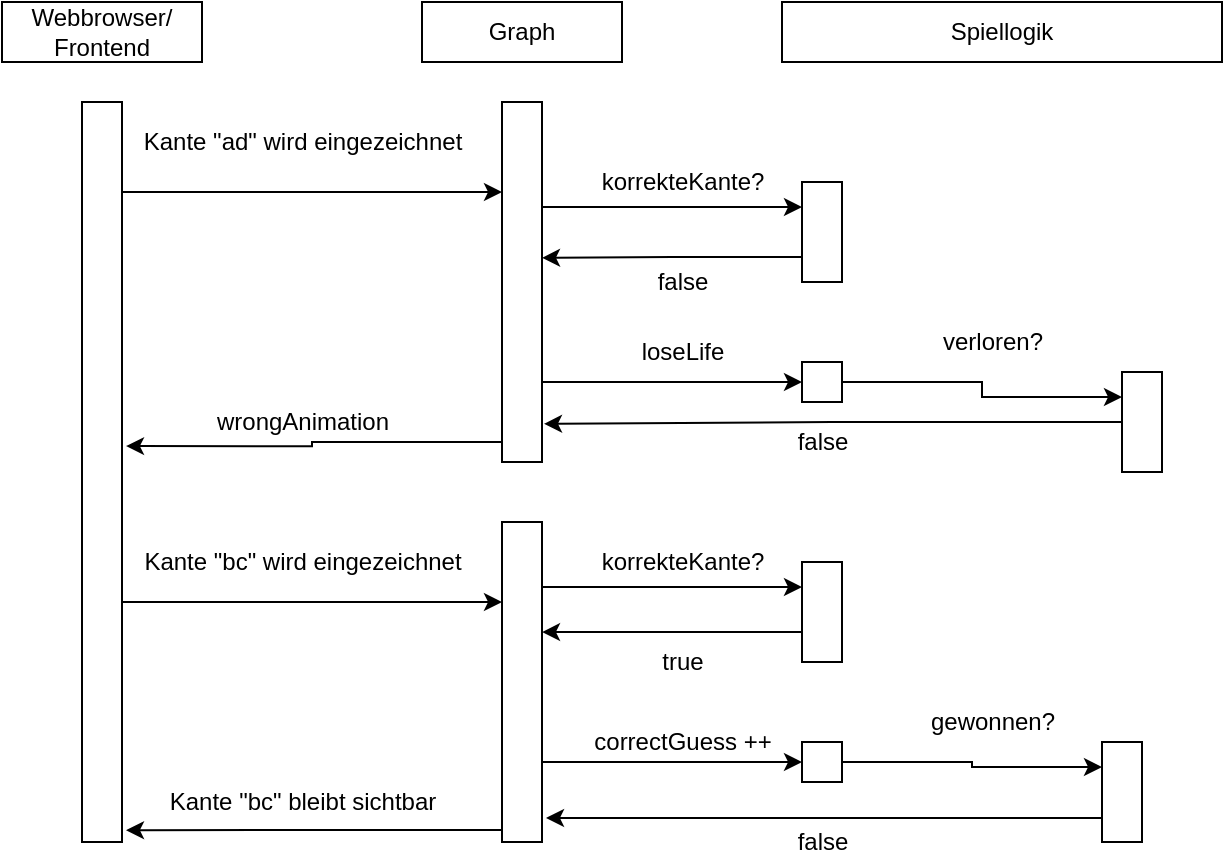 <mxfile version="14.4.3" type="github">
  <diagram id="e32eP27kXgKuwYGIk1JO" name="Page-1">
    <mxGraphModel dx="1422" dy="762" grid="1" gridSize="10" guides="1" tooltips="1" connect="1" arrows="1" fold="1" page="1" pageScale="1" pageWidth="827" pageHeight="1169" math="0" shadow="0">
      <root>
        <mxCell id="0" />
        <mxCell id="1" parent="0" />
        <mxCell id="x_ZEV6mPzWl-8u_seZXj-33" style="edgeStyle=orthogonalEdgeStyle;rounded=0;orthogonalLoop=1;jettySize=auto;html=1;entryX=0;entryY=0.25;entryDx=0;entryDy=0;" edge="1" parent="1" source="x_ZEV6mPzWl-8u_seZXj-1" target="x_ZEV6mPzWl-8u_seZXj-3">
          <mxGeometry relative="1" as="geometry">
            <Array as="points">
              <mxPoint x="120" y="165" />
              <mxPoint x="120" y="165" />
            </Array>
          </mxGeometry>
        </mxCell>
        <mxCell id="x_ZEV6mPzWl-8u_seZXj-47" style="edgeStyle=orthogonalEdgeStyle;rounded=0;orthogonalLoop=1;jettySize=auto;html=1;entryX=0;entryY=0.25;entryDx=0;entryDy=0;" edge="1" parent="1" source="x_ZEV6mPzWl-8u_seZXj-1" target="x_ZEV6mPzWl-8u_seZXj-22">
          <mxGeometry relative="1" as="geometry">
            <Array as="points">
              <mxPoint x="170" y="370" />
              <mxPoint x="170" y="370" />
            </Array>
          </mxGeometry>
        </mxCell>
        <mxCell id="x_ZEV6mPzWl-8u_seZXj-1" value="" style="rounded=0;whiteSpace=wrap;html=1;" vertex="1" parent="1">
          <mxGeometry x="80" y="120" width="20" height="370" as="geometry" />
        </mxCell>
        <mxCell id="x_ZEV6mPzWl-8u_seZXj-34" style="edgeStyle=orthogonalEdgeStyle;rounded=0;orthogonalLoop=1;jettySize=auto;html=1;entryX=0;entryY=0.25;entryDx=0;entryDy=0;" edge="1" parent="1" source="x_ZEV6mPzWl-8u_seZXj-3" target="x_ZEV6mPzWl-8u_seZXj-6">
          <mxGeometry relative="1" as="geometry">
            <Array as="points">
              <mxPoint x="375" y="173" />
            </Array>
          </mxGeometry>
        </mxCell>
        <mxCell id="x_ZEV6mPzWl-8u_seZXj-37" style="edgeStyle=orthogonalEdgeStyle;rounded=0;orthogonalLoop=1;jettySize=auto;html=1;entryX=0;entryY=0.5;entryDx=0;entryDy=0;" edge="1" parent="1" source="x_ZEV6mPzWl-8u_seZXj-3" target="x_ZEV6mPzWl-8u_seZXj-18">
          <mxGeometry relative="1" as="geometry">
            <Array as="points">
              <mxPoint x="330" y="260" />
              <mxPoint x="330" y="260" />
            </Array>
          </mxGeometry>
        </mxCell>
        <mxCell id="x_ZEV6mPzWl-8u_seZXj-46" style="edgeStyle=orthogonalEdgeStyle;rounded=0;orthogonalLoop=1;jettySize=auto;html=1;entryX=1.1;entryY=0.465;entryDx=0;entryDy=0;entryPerimeter=0;" edge="1" parent="1" source="x_ZEV6mPzWl-8u_seZXj-3" target="x_ZEV6mPzWl-8u_seZXj-1">
          <mxGeometry relative="1" as="geometry">
            <Array as="points">
              <mxPoint x="195" y="290" />
              <mxPoint x="195" y="292" />
            </Array>
          </mxGeometry>
        </mxCell>
        <mxCell id="x_ZEV6mPzWl-8u_seZXj-3" value="" style="rounded=0;whiteSpace=wrap;html=1;" vertex="1" parent="1">
          <mxGeometry x="290" y="120" width="20" height="180" as="geometry" />
        </mxCell>
        <mxCell id="x_ZEV6mPzWl-8u_seZXj-5" value="Kante &quot;ad&quot; wird eingezeichnet" style="text;html=1;align=center;verticalAlign=middle;resizable=0;points=[];autosize=1;" vertex="1" parent="1">
          <mxGeometry x="105" y="130" width="170" height="20" as="geometry" />
        </mxCell>
        <mxCell id="x_ZEV6mPzWl-8u_seZXj-36" style="edgeStyle=orthogonalEdgeStyle;rounded=0;orthogonalLoop=1;jettySize=auto;html=1;exitX=0;exitY=0.75;exitDx=0;exitDy=0;entryX=1;entryY=0.433;entryDx=0;entryDy=0;entryPerimeter=0;" edge="1" parent="1" source="x_ZEV6mPzWl-8u_seZXj-6" target="x_ZEV6mPzWl-8u_seZXj-3">
          <mxGeometry relative="1" as="geometry" />
        </mxCell>
        <mxCell id="x_ZEV6mPzWl-8u_seZXj-6" value="" style="rounded=0;whiteSpace=wrap;html=1;" vertex="1" parent="1">
          <mxGeometry x="440" y="160" width="20" height="50" as="geometry" />
        </mxCell>
        <mxCell id="x_ZEV6mPzWl-8u_seZXj-14" value="korrekteKante?" style="text;html=1;align=center;verticalAlign=middle;resizable=0;points=[];autosize=1;" vertex="1" parent="1">
          <mxGeometry x="330" y="150" width="100" height="20" as="geometry" />
        </mxCell>
        <mxCell id="x_ZEV6mPzWl-8u_seZXj-15" value="false" style="text;html=1;align=center;verticalAlign=middle;resizable=0;points=[];autosize=1;" vertex="1" parent="1">
          <mxGeometry x="360" y="200" width="40" height="20" as="geometry" />
        </mxCell>
        <mxCell id="x_ZEV6mPzWl-8u_seZXj-17" value="loseLife" style="text;html=1;align=center;verticalAlign=middle;resizable=0;points=[];autosize=1;" vertex="1" parent="1">
          <mxGeometry x="350" y="235" width="60" height="20" as="geometry" />
        </mxCell>
        <mxCell id="x_ZEV6mPzWl-8u_seZXj-43" style="edgeStyle=orthogonalEdgeStyle;rounded=0;orthogonalLoop=1;jettySize=auto;html=1;entryX=0;entryY=0.25;entryDx=0;entryDy=0;" edge="1" parent="1" source="x_ZEV6mPzWl-8u_seZXj-18" target="x_ZEV6mPzWl-8u_seZXj-30">
          <mxGeometry relative="1" as="geometry" />
        </mxCell>
        <mxCell id="x_ZEV6mPzWl-8u_seZXj-18" value="" style="rounded=0;whiteSpace=wrap;html=1;" vertex="1" parent="1">
          <mxGeometry x="440" y="250" width="20" height="20" as="geometry" />
        </mxCell>
        <mxCell id="x_ZEV6mPzWl-8u_seZXj-20" value="wrongAnimation" style="text;html=1;align=center;verticalAlign=middle;resizable=0;points=[];autosize=1;" vertex="1" parent="1">
          <mxGeometry x="140" y="270" width="100" height="20" as="geometry" />
        </mxCell>
        <mxCell id="x_ZEV6mPzWl-8u_seZXj-21" value="Kante &quot;bc&quot; wird eingezeichnet" style="text;html=1;align=center;verticalAlign=middle;resizable=0;points=[];autosize=1;" vertex="1" parent="1">
          <mxGeometry x="105" y="340" width="170" height="20" as="geometry" />
        </mxCell>
        <mxCell id="x_ZEV6mPzWl-8u_seZXj-50" style="edgeStyle=orthogonalEdgeStyle;rounded=0;orthogonalLoop=1;jettySize=auto;html=1;entryX=0;entryY=0.25;entryDx=0;entryDy=0;" edge="1" parent="1" source="x_ZEV6mPzWl-8u_seZXj-22" target="x_ZEV6mPzWl-8u_seZXj-26">
          <mxGeometry relative="1" as="geometry">
            <Array as="points">
              <mxPoint x="375" y="363" />
            </Array>
          </mxGeometry>
        </mxCell>
        <mxCell id="x_ZEV6mPzWl-8u_seZXj-52" style="edgeStyle=orthogonalEdgeStyle;rounded=0;orthogonalLoop=1;jettySize=auto;html=1;entryX=0;entryY=0.5;entryDx=0;entryDy=0;" edge="1" parent="1" source="x_ZEV6mPzWl-8u_seZXj-22" target="x_ZEV6mPzWl-8u_seZXj-27">
          <mxGeometry relative="1" as="geometry">
            <Array as="points">
              <mxPoint x="320" y="450" />
              <mxPoint x="320" y="450" />
            </Array>
          </mxGeometry>
        </mxCell>
        <mxCell id="x_ZEV6mPzWl-8u_seZXj-57" style="edgeStyle=orthogonalEdgeStyle;rounded=0;orthogonalLoop=1;jettySize=auto;html=1;entryX=1.1;entryY=0.984;entryDx=0;entryDy=0;entryPerimeter=0;" edge="1" parent="1" source="x_ZEV6mPzWl-8u_seZXj-22" target="x_ZEV6mPzWl-8u_seZXj-1">
          <mxGeometry relative="1" as="geometry">
            <Array as="points">
              <mxPoint x="260" y="484" />
              <mxPoint x="260" y="484" />
            </Array>
          </mxGeometry>
        </mxCell>
        <mxCell id="x_ZEV6mPzWl-8u_seZXj-22" value="" style="rounded=0;whiteSpace=wrap;html=1;" vertex="1" parent="1">
          <mxGeometry x="290" y="330" width="20" height="160" as="geometry" />
        </mxCell>
        <mxCell id="x_ZEV6mPzWl-8u_seZXj-23" value="korrekteKante?" style="text;html=1;align=center;verticalAlign=middle;resizable=0;points=[];autosize=1;" vertex="1" parent="1">
          <mxGeometry x="330" y="340" width="100" height="20" as="geometry" />
        </mxCell>
        <mxCell id="x_ZEV6mPzWl-8u_seZXj-24" value="true" style="text;html=1;align=center;verticalAlign=middle;resizable=0;points=[];autosize=1;" vertex="1" parent="1">
          <mxGeometry x="360" y="390" width="40" height="20" as="geometry" />
        </mxCell>
        <mxCell id="x_ZEV6mPzWl-8u_seZXj-25" value="correctGuess ++" style="text;html=1;align=center;verticalAlign=middle;resizable=0;points=[];autosize=1;" vertex="1" parent="1">
          <mxGeometry x="330" y="430" width="100" height="20" as="geometry" />
        </mxCell>
        <mxCell id="x_ZEV6mPzWl-8u_seZXj-51" style="edgeStyle=orthogonalEdgeStyle;rounded=0;orthogonalLoop=1;jettySize=auto;html=1;entryX=1;entryY=0.344;entryDx=0;entryDy=0;entryPerimeter=0;" edge="1" parent="1" source="x_ZEV6mPzWl-8u_seZXj-26" target="x_ZEV6mPzWl-8u_seZXj-22">
          <mxGeometry relative="1" as="geometry">
            <Array as="points">
              <mxPoint x="410" y="385" />
              <mxPoint x="410" y="385" />
            </Array>
          </mxGeometry>
        </mxCell>
        <mxCell id="x_ZEV6mPzWl-8u_seZXj-26" value="" style="rounded=0;whiteSpace=wrap;html=1;" vertex="1" parent="1">
          <mxGeometry x="440" y="350" width="20" height="50" as="geometry" />
        </mxCell>
        <mxCell id="x_ZEV6mPzWl-8u_seZXj-53" style="edgeStyle=orthogonalEdgeStyle;rounded=0;orthogonalLoop=1;jettySize=auto;html=1;entryX=0;entryY=0.25;entryDx=0;entryDy=0;" edge="1" parent="1" source="x_ZEV6mPzWl-8u_seZXj-27" target="x_ZEV6mPzWl-8u_seZXj-32">
          <mxGeometry relative="1" as="geometry" />
        </mxCell>
        <mxCell id="x_ZEV6mPzWl-8u_seZXj-27" value="" style="rounded=0;whiteSpace=wrap;html=1;" vertex="1" parent="1">
          <mxGeometry x="440" y="440" width="20" height="20" as="geometry" />
        </mxCell>
        <mxCell id="x_ZEV6mPzWl-8u_seZXj-28" value="Kante &quot;bc&quot; bleibt sichtbar" style="text;html=1;align=center;verticalAlign=middle;resizable=0;points=[];autosize=1;" vertex="1" parent="1">
          <mxGeometry x="115" y="460" width="150" height="20" as="geometry" />
        </mxCell>
        <mxCell id="x_ZEV6mPzWl-8u_seZXj-29" value="verloren?" style="text;html=1;align=center;verticalAlign=middle;resizable=0;points=[];autosize=1;" vertex="1" parent="1">
          <mxGeometry x="500" y="230" width="70" height="20" as="geometry" />
        </mxCell>
        <mxCell id="x_ZEV6mPzWl-8u_seZXj-44" style="edgeStyle=orthogonalEdgeStyle;rounded=0;orthogonalLoop=1;jettySize=auto;html=1;entryX=1.05;entryY=0.894;entryDx=0;entryDy=0;entryPerimeter=0;" edge="1" parent="1" source="x_ZEV6mPzWl-8u_seZXj-30" target="x_ZEV6mPzWl-8u_seZXj-3">
          <mxGeometry relative="1" as="geometry">
            <mxPoint x="320" y="280" as="targetPoint" />
          </mxGeometry>
        </mxCell>
        <mxCell id="x_ZEV6mPzWl-8u_seZXj-30" value="" style="rounded=0;whiteSpace=wrap;html=1;" vertex="1" parent="1">
          <mxGeometry x="600" y="255" width="20" height="50" as="geometry" />
        </mxCell>
        <mxCell id="x_ZEV6mPzWl-8u_seZXj-31" value="gewonnen?" style="text;html=1;align=center;verticalAlign=middle;resizable=0;points=[];autosize=1;" vertex="1" parent="1">
          <mxGeometry x="495" y="420" width="80" height="20" as="geometry" />
        </mxCell>
        <mxCell id="x_ZEV6mPzWl-8u_seZXj-54" style="edgeStyle=orthogonalEdgeStyle;rounded=0;orthogonalLoop=1;jettySize=auto;html=1;entryX=1.1;entryY=0.925;entryDx=0;entryDy=0;entryPerimeter=0;" edge="1" parent="1" source="x_ZEV6mPzWl-8u_seZXj-32" target="x_ZEV6mPzWl-8u_seZXj-22">
          <mxGeometry relative="1" as="geometry">
            <Array as="points">
              <mxPoint x="550" y="478" />
              <mxPoint x="550" y="478" />
            </Array>
          </mxGeometry>
        </mxCell>
        <mxCell id="x_ZEV6mPzWl-8u_seZXj-32" value="" style="rounded=0;whiteSpace=wrap;html=1;" vertex="1" parent="1">
          <mxGeometry x="590" y="440" width="20" height="50" as="geometry" />
        </mxCell>
        <mxCell id="x_ZEV6mPzWl-8u_seZXj-45" value="false" style="text;html=1;align=center;verticalAlign=middle;resizable=0;points=[];autosize=1;" vertex="1" parent="1">
          <mxGeometry x="430" y="280" width="40" height="20" as="geometry" />
        </mxCell>
        <mxCell id="x_ZEV6mPzWl-8u_seZXj-55" value="false" style="text;html=1;align=center;verticalAlign=middle;resizable=0;points=[];autosize=1;" vertex="1" parent="1">
          <mxGeometry x="430" y="480" width="40" height="20" as="geometry" />
        </mxCell>
        <mxCell id="x_ZEV6mPzWl-8u_seZXj-58" value="Webbrowser/ Frontend" style="rounded=0;whiteSpace=wrap;html=1;" vertex="1" parent="1">
          <mxGeometry x="40" y="70" width="100" height="30" as="geometry" />
        </mxCell>
        <mxCell id="x_ZEV6mPzWl-8u_seZXj-59" value="Graph" style="rounded=0;whiteSpace=wrap;html=1;" vertex="1" parent="1">
          <mxGeometry x="250" y="70" width="100" height="30" as="geometry" />
        </mxCell>
        <mxCell id="x_ZEV6mPzWl-8u_seZXj-60" value="Spiellogik" style="rounded=0;whiteSpace=wrap;html=1;" vertex="1" parent="1">
          <mxGeometry x="430" y="70" width="220" height="30" as="geometry" />
        </mxCell>
      </root>
    </mxGraphModel>
  </diagram>
</mxfile>
